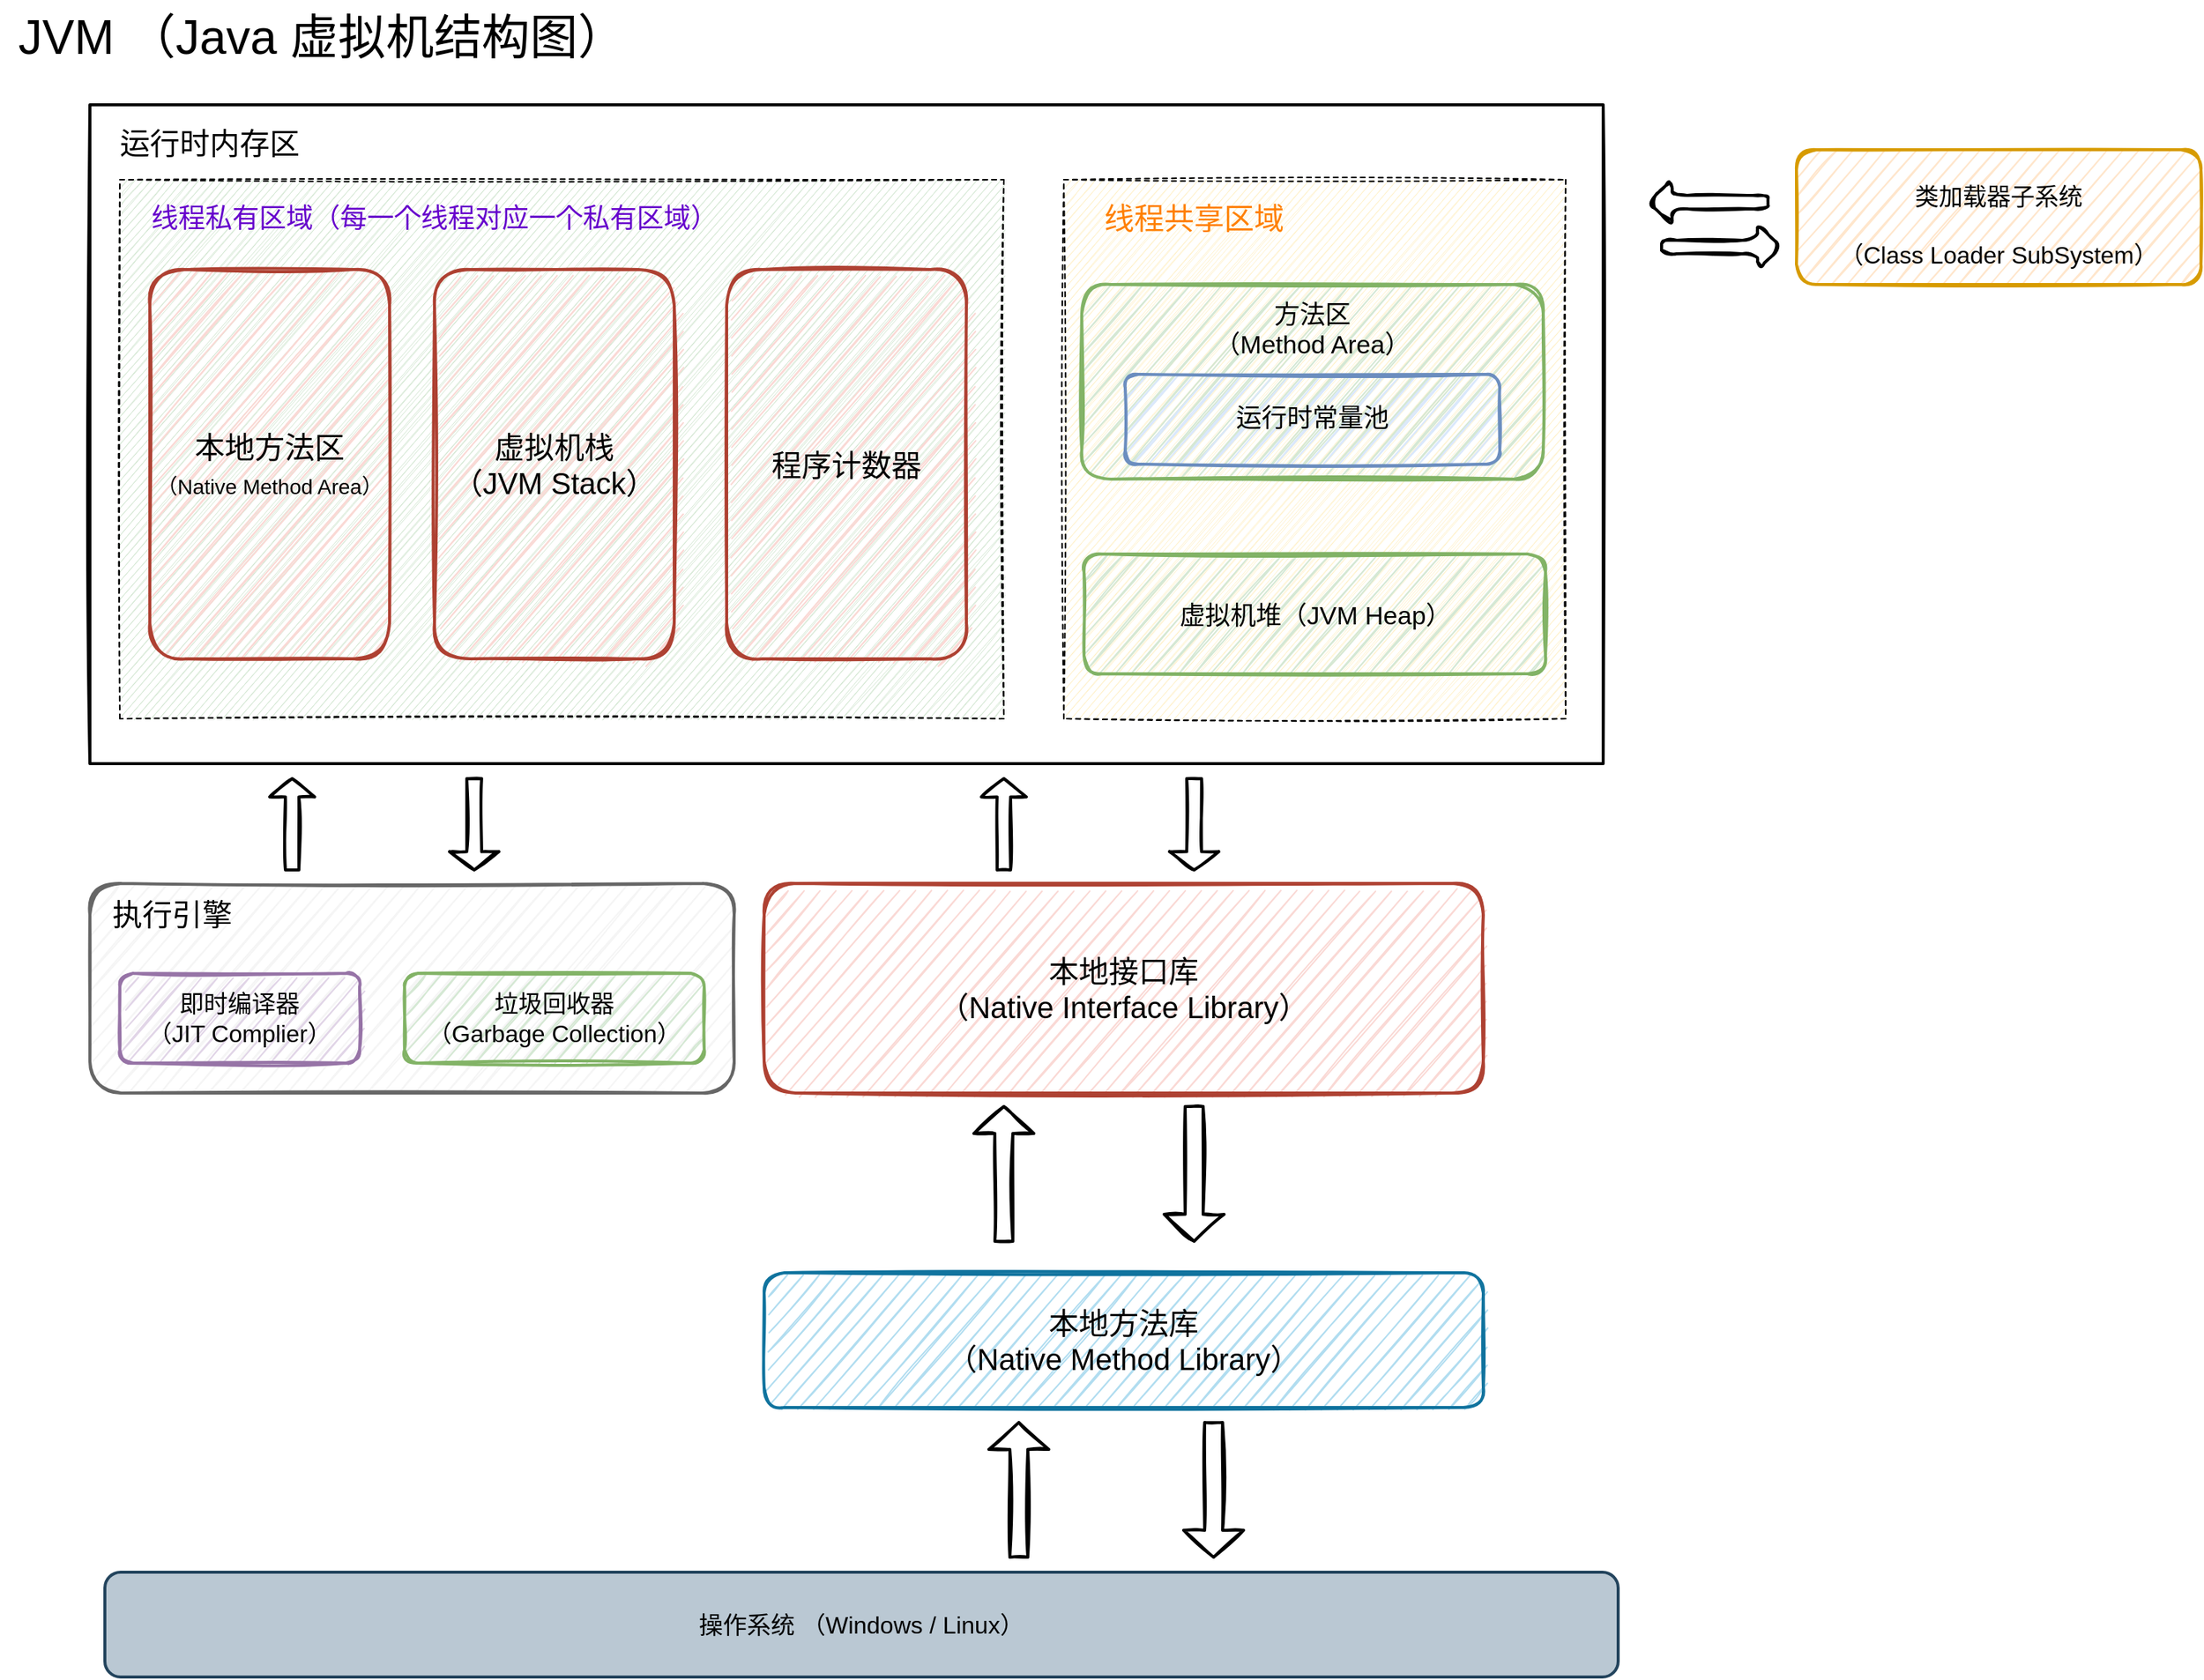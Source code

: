 <mxfile version="20.8.16" type="device" pages="3"><diagram id="joeVFLa0v7gu-CDyn2r9" name="JVM 整体结构图"><mxGraphModel dx="1420" dy="839" grid="1" gridSize="10" guides="1" tooltips="1" connect="1" arrows="1" fold="1" page="1" pageScale="1" pageWidth="827" pageHeight="1169" math="0" shadow="0"><root><mxCell id="0"/><mxCell id="1" parent="0"/><mxCell id="u2RCDOSJZYshJ13glN9b-9" value="" style="rounded=1;whiteSpace=wrap;html=1;shadow=0;glass=0;sketch=1;strokeWidth=2;fontSize=16;fillColor=#f5f5f5;fontColor=#333333;strokeColor=#666666;" parent="1" vertex="1"><mxGeometry x="70" y="660" width="430" height="140" as="geometry"/></mxCell><mxCell id="u2RCDOSJZYshJ13glN9b-2" value="&lt;font style=&quot;font-size: 32px;&quot;&gt;JVM （Java 虚拟机结构图）&lt;/font&gt;" style="text;html=1;strokeColor=none;fillColor=none;align=center;verticalAlign=middle;whiteSpace=wrap;rounded=0;" parent="1" vertex="1"><mxGeometry x="10" y="70" width="430" height="50" as="geometry"/></mxCell><mxCell id="u2RCDOSJZYshJ13glN9b-3" value="&lt;font style=&quot;font-size: 16px;&quot;&gt;类加载器子系统&lt;br&gt;（Class Loader SubSystem）&lt;br&gt;&lt;/font&gt;" style="rounded=1;whiteSpace=wrap;html=1;fontSize=32;sketch=1;fillColor=#ffe6cc;strokeColor=#d79b00;strokeWidth=2;shadow=0;glass=0;" parent="1" vertex="1"><mxGeometry x="1209" y="170" width="270" height="90" as="geometry"/></mxCell><mxCell id="u2RCDOSJZYshJ13glN9b-4" value="" style="shape=singleArrow;direction=west;whiteSpace=wrap;html=1;rounded=1;shadow=0;glass=0;sketch=1;strokeWidth=2;fontSize=16;" parent="1" vertex="1"><mxGeometry x="1110" y="190" width="80" height="30" as="geometry"/></mxCell><mxCell id="u2RCDOSJZYshJ13glN9b-5" value="" style="shape=singleArrow;whiteSpace=wrap;html=1;rounded=1;shadow=0;glass=0;sketch=1;strokeWidth=2;fontSize=16;" parent="1" vertex="1"><mxGeometry x="1119" y="220" width="80" height="30" as="geometry"/></mxCell><mxCell id="u2RCDOSJZYshJ13glN9b-6" value="即时编译器&lt;br&gt;（JIT Complier）" style="rounded=1;whiteSpace=wrap;html=1;shadow=0;glass=0;sketch=1;strokeWidth=2;fontSize=16;fillColor=#e1d5e7;strokeColor=#9673a6;" parent="1" vertex="1"><mxGeometry x="90" y="720" width="160" height="60" as="geometry"/></mxCell><mxCell id="u2RCDOSJZYshJ13glN9b-8" value="操作系统 （Windows / Linux）" style="rounded=1;whiteSpace=wrap;html=1;shadow=0;glass=0;sketch=0;strokeWidth=2;fontSize=16;fillColor=#bac8d3;strokeColor=#23445d;" parent="1" vertex="1"><mxGeometry x="80" y="1120" width="1010" height="70" as="geometry"/></mxCell><mxCell id="u2RCDOSJZYshJ13glN9b-10" value="&lt;font style=&quot;font-size: 20px;&quot;&gt;执行引擎&lt;/font&gt;" style="text;html=1;strokeColor=none;fillColor=none;align=center;verticalAlign=middle;whiteSpace=wrap;rounded=0;shadow=0;glass=0;sketch=0;strokeWidth=2;fontSize=16;" parent="1" vertex="1"><mxGeometry x="70" y="660" width="110" height="40" as="geometry"/></mxCell><mxCell id="u2RCDOSJZYshJ13glN9b-11" value="垃圾回收器&lt;br&gt;（Garbage Collection）" style="rounded=1;whiteSpace=wrap;html=1;shadow=0;glass=0;sketch=1;strokeWidth=2;fontSize=16;fillColor=#d5e8d4;strokeColor=#82b366;" parent="1" vertex="1"><mxGeometry x="280" y="720" width="200" height="60" as="geometry"/></mxCell><mxCell id="u2RCDOSJZYshJ13glN9b-12" value="本地方法库&lt;br&gt;（Native Method Library）" style="rounded=1;whiteSpace=wrap;html=1;shadow=0;glass=0;sketch=1;strokeWidth=2;fontSize=20;fillColor=#b1ddf0;strokeColor=#10739e;" parent="1" vertex="1"><mxGeometry x="520" y="920" width="480" height="90" as="geometry"/></mxCell><mxCell id="u2RCDOSJZYshJ13glN9b-18" value="" style="shape=singleArrow;direction=south;whiteSpace=wrap;html=1;rounded=0;shadow=0;glass=0;sketch=1;strokeWidth=2;fontSize=20;" parent="1" vertex="1"><mxGeometry x="800" y="1020" width="40" height="90" as="geometry"/></mxCell><mxCell id="u2RCDOSJZYshJ13glN9b-19" value="" style="shape=singleArrow;direction=north;whiteSpace=wrap;html=1;rounded=0;shadow=0;glass=0;sketch=1;strokeWidth=2;fontSize=20;" parent="1" vertex="1"><mxGeometry x="670" y="1020" width="40" height="90" as="geometry"/></mxCell><mxCell id="u2RCDOSJZYshJ13glN9b-22" value="本地接口库&lt;br&gt;（Native Interface Library）" style="rounded=1;whiteSpace=wrap;html=1;shadow=0;glass=0;sketch=1;strokeWidth=2;fontSize=20;fillColor=#fad9d5;strokeColor=#ae4132;" parent="1" vertex="1"><mxGeometry x="520" y="660" width="480" height="140" as="geometry"/></mxCell><mxCell id="u2RCDOSJZYshJ13glN9b-24" value="" style="shape=singleArrow;direction=south;whiteSpace=wrap;html=1;rounded=0;shadow=0;glass=0;sketch=1;strokeWidth=2;fontSize=20;" parent="1" vertex="1"><mxGeometry x="787" y="809" width="40" height="90" as="geometry"/></mxCell><mxCell id="u2RCDOSJZYshJ13glN9b-25" value="" style="shape=singleArrow;direction=north;whiteSpace=wrap;html=1;rounded=0;shadow=0;glass=0;sketch=1;strokeWidth=2;fontSize=20;" parent="1" vertex="1"><mxGeometry x="660" y="809" width="40" height="90" as="geometry"/></mxCell><mxCell id="u2RCDOSJZYshJ13glN9b-27" value="" style="rounded=0;whiteSpace=wrap;html=1;shadow=0;glass=0;sketch=1;strokeWidth=2;fontSize=20;" parent="1" vertex="1"><mxGeometry x="70" y="140" width="1010" height="440" as="geometry"/></mxCell><mxCell id="u2RCDOSJZYshJ13glN9b-28" value="" style="shape=singleArrow;direction=north;whiteSpace=wrap;html=1;rounded=0;shadow=0;glass=0;sketch=1;strokeWidth=2;fontSize=20;" parent="1" vertex="1"><mxGeometry x="190" y="590" width="30" height="61" as="geometry"/></mxCell><mxCell id="u2RCDOSJZYshJ13glN9b-29" value="" style="shape=singleArrow;direction=north;whiteSpace=wrap;html=1;rounded=0;shadow=0;glass=0;sketch=1;strokeWidth=2;fontSize=20;" parent="1" vertex="1"><mxGeometry x="665" y="590" width="30" height="61" as="geometry"/></mxCell><mxCell id="u2RCDOSJZYshJ13glN9b-30" value="" style="shape=singleArrow;direction=south;whiteSpace=wrap;html=1;rounded=0;shadow=0;glass=0;sketch=1;strokeWidth=2;fontSize=20;" parent="1" vertex="1"><mxGeometry x="790.5" y="590" width="33" height="61" as="geometry"/></mxCell><mxCell id="u2RCDOSJZYshJ13glN9b-31" value="" style="shape=singleArrow;direction=south;whiteSpace=wrap;html=1;rounded=0;shadow=0;glass=0;sketch=1;strokeWidth=2;fontSize=20;" parent="1" vertex="1"><mxGeometry x="310" y="590" width="33" height="61" as="geometry"/></mxCell><mxCell id="u2RCDOSJZYshJ13glN9b-32" value="运行时内存区" style="text;html=1;strokeColor=none;fillColor=none;align=center;verticalAlign=middle;whiteSpace=wrap;rounded=0;shadow=1;glass=0;sketch=0;strokeWidth=2;fontSize=20;" parent="1" vertex="1"><mxGeometry x="50" y="140" width="200" height="50" as="geometry"/></mxCell><mxCell id="u2RCDOSJZYshJ13glN9b-33" value="" style="rounded=0;whiteSpace=wrap;html=1;shadow=0;glass=0;sketch=1;strokeWidth=1;fontSize=20;fillColor=#fff2cc;strokeColor=default;dashed=1;" parent="1" vertex="1"><mxGeometry x="720" y="190" width="335" height="360" as="geometry"/></mxCell><mxCell id="u2RCDOSJZYshJ13glN9b-34" value="" style="rounded=0;whiteSpace=wrap;html=1;shadow=0;glass=0;sketch=1;strokeWidth=1;fontSize=20;fillColor=#d5e8d4;strokeColor=default;dashed=1;" parent="1" vertex="1"><mxGeometry x="90" y="190" width="590" height="360" as="geometry"/></mxCell><mxCell id="u2RCDOSJZYshJ13glN9b-35" value="&lt;font color=&quot;#ff8000&quot;&gt;线程共享区域&lt;/font&gt;" style="text;html=1;strokeColor=none;fillColor=none;align=center;verticalAlign=middle;whiteSpace=wrap;rounded=0;shadow=0;glass=0;sketch=1;strokeWidth=2;fontSize=20;" parent="1" vertex="1"><mxGeometry x="722" y="190" width="170" height="50" as="geometry"/></mxCell><mxCell id="u2RCDOSJZYshJ13glN9b-36" value="&lt;font style=&quot;font-size: 18px;&quot; color=&quot;#6600cc&quot;&gt;线程私有区域（每一个线程对应一个私有区域）&lt;/font&gt;" style="text;html=1;strokeColor=none;fillColor=none;align=center;verticalAlign=middle;whiteSpace=wrap;rounded=0;shadow=0;glass=0;sketch=1;strokeWidth=2;fontSize=20;" parent="1" vertex="1"><mxGeometry x="80" y="190" width="440" height="50" as="geometry"/></mxCell><mxCell id="u2RCDOSJZYshJ13glN9b-40" value="&lt;font&gt;程序计数器&lt;/font&gt;" style="rounded=1;whiteSpace=wrap;html=1;shadow=0;glass=0;labelBackgroundColor=none;sketch=1;strokeWidth=2;fontSize=20;fillColor=#fad9d5;strokeColor=#ae4132;" parent="1" vertex="1"><mxGeometry x="495" y="250" width="160" height="260" as="geometry"/></mxCell><mxCell id="u2RCDOSJZYshJ13glN9b-41" value="&lt;font&gt;虚拟机栈&lt;br&gt;（JVM Stack）&lt;br&gt;&lt;/font&gt;" style="rounded=1;whiteSpace=wrap;html=1;shadow=0;glass=0;labelBackgroundColor=none;sketch=1;strokeWidth=2;fontSize=20;fillColor=#fad9d5;strokeColor=#ae4132;" parent="1" vertex="1"><mxGeometry x="300" y="250" width="160" height="260" as="geometry"/></mxCell><mxCell id="u2RCDOSJZYshJ13glN9b-42" value="&lt;font style=&quot;&quot;&gt;&lt;font style=&quot;font-size: 20px;&quot;&gt;本地方法区&lt;/font&gt;&lt;br&gt;&lt;span style=&quot;font-size: 14px;&quot;&gt;（Native Method Area）&lt;/span&gt;&lt;br&gt;&lt;/font&gt;" style="rounded=1;whiteSpace=wrap;html=1;shadow=0;glass=0;labelBackgroundColor=none;sketch=1;strokeWidth=2;fontSize=20;fillColor=#fad9d5;strokeColor=#ae4132;" parent="1" vertex="1"><mxGeometry x="110" y="250" width="160" height="260" as="geometry"/></mxCell><mxCell id="u2RCDOSJZYshJ13glN9b-43" value="&lt;div style=&quot;&quot;&gt;&lt;span style=&quot;font-size: 17px; background-color: initial;&quot;&gt;方法区&lt;/span&gt;&lt;/div&gt;&lt;font style=&quot;font-size: 17px;&quot;&gt;&lt;div style=&quot;&quot;&gt;&lt;span style=&quot;background-color: initial;&quot;&gt;（Method Area）&lt;/span&gt;&lt;/div&gt;&lt;/font&gt;" style="rounded=1;whiteSpace=wrap;html=1;shadow=0;glass=0;labelBackgroundColor=none;sketch=1;strokeWidth=2;fontSize=20;fillColor=#d5e8d4;strokeColor=#82b366;align=center;verticalAlign=top;" parent="1" vertex="1"><mxGeometry x="732" y="260" width="308" height="130" as="geometry"/></mxCell><mxCell id="u2RCDOSJZYshJ13glN9b-46" value="&lt;span style=&quot;font-size: 17px;&quot;&gt;虚拟机堆（JVM Heap）&lt;/span&gt;" style="rounded=1;whiteSpace=wrap;html=1;shadow=0;glass=0;labelBackgroundColor=none;sketch=1;strokeWidth=2;fontSize=20;fillColor=#d5e8d4;strokeColor=#82b366;" parent="1" vertex="1"><mxGeometry x="733.5" y="440" width="308" height="80" as="geometry"/></mxCell><mxCell id="u2RCDOSJZYshJ13glN9b-47" value="运行时常量池" style="rounded=1;whiteSpace=wrap;html=1;shadow=0;glass=0;labelBackgroundColor=none;sketch=1;strokeWidth=2;fontSize=17;fillColor=#dae8fc;strokeColor=#6c8ebf;" parent="1" vertex="1"><mxGeometry x="761" y="320" width="250" height="60" as="geometry"/></mxCell></root></mxGraphModel></diagram><diagram id="-I5pDTj5P_jCNmWZEQd_" name="运行时数据区域"><mxGraphModel dx="1420" dy="839" grid="1" gridSize="10" guides="1" tooltips="1" connect="1" arrows="1" fold="1" page="1" pageScale="1" pageWidth="827" pageHeight="1169" math="0" shadow="0"><root><mxCell id="0"/><mxCell id="1" parent="0"/><mxCell id="k8Uz2RTrfnfWNX9tYDtx-1" value="&lt;font style=&quot;font-size: 20px&quot;&gt;直接内存&lt;/font&gt;" style="rounded=0;whiteSpace=wrap;html=1;fillColor=#E5CCFF;" parent="1" vertex="1"><mxGeometry x="100" y="580" width="610" height="110" as="geometry"/></mxCell><mxCell id="k8Uz2RTrfnfWNX9tYDtx-2" value="" style="rounded=0;whiteSpace=wrap;html=1;" parent="1" vertex="1"><mxGeometry x="100" y="150" width="610" height="410" as="geometry"/></mxCell><mxCell id="k8Uz2RTrfnfWNX9tYDtx-3" value="&lt;font style=&quot;font-size: 19px&quot;&gt;运行时数据区&lt;/font&gt;" style="text;html=1;strokeColor=none;fillColor=none;align=center;verticalAlign=middle;whiteSpace=wrap;rounded=0;" parent="1" vertex="1"><mxGeometry x="329" y="160" width="170" height="40" as="geometry"/></mxCell><mxCell id="k8Uz2RTrfnfWNX9tYDtx-4" value="" style="rounded=0;whiteSpace=wrap;html=1;direction=south;dashed=1;" parent="1" vertex="1"><mxGeometry x="120" y="220" width="170" height="320" as="geometry"/></mxCell><mxCell id="k8Uz2RTrfnfWNX9tYDtx-5" value="" style="rounded=0;whiteSpace=wrap;html=1;direction=south;dashed=1;" parent="1" vertex="1"><mxGeometry x="300" y="220" width="390" height="320" as="geometry"/></mxCell><mxCell id="k8Uz2RTrfnfWNX9tYDtx-6" value="" style="rounded=0;whiteSpace=wrap;html=1;fillColor=#99CCFF;" parent="1" vertex="1"><mxGeometry x="130" y="270" width="150" height="120" as="geometry"/></mxCell><mxCell id="k8Uz2RTrfnfWNX9tYDtx-7" value="&lt;font style=&quot;font-size: 19px&quot;&gt;堆&lt;/font&gt;" style="rounded=0;whiteSpace=wrap;html=1;fillColor=#99CCFF;" parent="1" vertex="1"><mxGeometry x="130" y="400" width="150" height="130" as="geometry"/></mxCell><mxCell id="k8Uz2RTrfnfWNX9tYDtx-8" value="&lt;font style=&quot;font-size: 19px&quot;&gt;线程共享区&lt;/font&gt;" style="text;html=1;strokeColor=none;fillColor=none;align=center;verticalAlign=middle;whiteSpace=wrap;rounded=0;" parent="1" vertex="1"><mxGeometry x="135" y="230" width="140" height="40" as="geometry"/></mxCell><mxCell id="k8Uz2RTrfnfWNX9tYDtx-9" value="&lt;font style=&quot;font-size: 19px&quot;&gt;线程私有区&lt;/font&gt;" style="text;html=1;strokeColor=none;fillColor=none;align=center;verticalAlign=middle;whiteSpace=wrap;rounded=0;" parent="1" vertex="1"><mxGeometry x="435" y="230" width="140" height="40" as="geometry"/></mxCell><mxCell id="k8Uz2RTrfnfWNX9tYDtx-10" value="&lt;span style=&quot;font-size: 19px&quot;&gt;方法区&lt;/span&gt;" style="text;html=1;strokeColor=none;fillColor=none;align=center;verticalAlign=middle;whiteSpace=wrap;rounded=0;" parent="1" vertex="1"><mxGeometry x="135" y="280" width="140" height="40" as="geometry"/></mxCell><mxCell id="k8Uz2RTrfnfWNX9tYDtx-11" value="&lt;font style=&quot;font-size: 15px&quot;&gt;运行时常量池&lt;/font&gt;" style="rounded=0;whiteSpace=wrap;html=1;fillColor=#99FFCC;" parent="1" vertex="1"><mxGeometry x="170" y="340" width="105" height="40" as="geometry"/></mxCell><mxCell id="k8Uz2RTrfnfWNX9tYDtx-12" value="" style="rounded=0;whiteSpace=wrap;html=1;direction=south;fillColor=#FFFFFF;" parent="1" vertex="1"><mxGeometry x="312" y="270" width="100" height="260" as="geometry"/></mxCell><mxCell id="k8Uz2RTrfnfWNX9tYDtx-13" value="&lt;span style=&quot;font-size: 19px&quot;&gt;线程1&lt;/span&gt;" style="text;html=1;strokeColor=none;fillColor=none;align=center;verticalAlign=middle;whiteSpace=wrap;rounded=0;" parent="1" vertex="1"><mxGeometry x="327" y="280" width="70" height="30" as="geometry"/></mxCell><mxCell id="k8Uz2RTrfnfWNX9tYDtx-14" value="&lt;span style=&quot;font-size: 15px&quot;&gt;虚拟机栈&lt;/span&gt;" style="rounded=0;whiteSpace=wrap;html=1;fillColor=#99FFFF;" parent="1" vertex="1"><mxGeometry x="321" y="335" width="78" height="40" as="geometry"/></mxCell><mxCell id="k8Uz2RTrfnfWNX9tYDtx-15" value="&lt;span style=&quot;font-size: 15px&quot;&gt;本地方法栈&lt;/span&gt;" style="rounded=0;whiteSpace=wrap;html=1;fillColor=#99FFFF;" parent="1" vertex="1"><mxGeometry x="323" y="390" width="78" height="40" as="geometry"/></mxCell><mxCell id="k8Uz2RTrfnfWNX9tYDtx-16" value="&lt;span style=&quot;font-size: 15px&quot;&gt;程序计数器&lt;/span&gt;" style="rounded=0;whiteSpace=wrap;html=1;fillColor=#99FFFF;" parent="1" vertex="1"><mxGeometry x="323" y="445" width="78" height="40" as="geometry"/></mxCell><mxCell id="k8Uz2RTrfnfWNX9tYDtx-17" value="" style="rounded=0;whiteSpace=wrap;html=1;direction=south;fillColor=#FFFFFF;" parent="1" vertex="1"><mxGeometry x="425" y="270" width="100" height="260" as="geometry"/></mxCell><mxCell id="k8Uz2RTrfnfWNX9tYDtx-18" value="&lt;span style=&quot;font-size: 19px&quot;&gt;线程2&lt;/span&gt;" style="text;html=1;strokeColor=none;fillColor=none;align=center;verticalAlign=middle;whiteSpace=wrap;rounded=0;" parent="1" vertex="1"><mxGeometry x="440" y="280" width="70" height="30" as="geometry"/></mxCell><mxCell id="k8Uz2RTrfnfWNX9tYDtx-19" value="" style="rounded=0;whiteSpace=wrap;html=1;direction=south;fillColor=#FFFFFF;" parent="1" vertex="1"><mxGeometry x="580" y="270" width="100" height="260" as="geometry"/></mxCell><mxCell id="k8Uz2RTrfnfWNX9tYDtx-20" value="&lt;span style=&quot;font-size: 19px&quot;&gt;线程N&lt;/span&gt;" style="text;html=1;strokeColor=none;fillColor=none;align=center;verticalAlign=middle;whiteSpace=wrap;rounded=0;" parent="1" vertex="1"><mxGeometry x="595" y="280" width="70" height="30" as="geometry"/></mxCell><mxCell id="k8Uz2RTrfnfWNX9tYDtx-21" value="" style="endArrow=none;dashed=1;html=1;dashPattern=1 3;strokeWidth=2;" parent="1" edge="1"><mxGeometry width="50" height="50" relative="1" as="geometry"><mxPoint x="533" y="399.5" as="sourcePoint"/><mxPoint x="580" y="399.5" as="targetPoint"/></mxGeometry></mxCell></root></mxGraphModel></diagram><diagram id="x--S__nhB7grtgC4JkVO" name="虚拟机栈（整理中）"><mxGraphModel dx="1420" dy="839" grid="1" gridSize="10" guides="1" tooltips="1" connect="1" arrows="1" fold="1" page="1" pageScale="1" pageWidth="827" pageHeight="1169" math="0" shadow="0"><root><mxCell id="0"/><mxCell id="1" parent="0"/></root></mxGraphModel></diagram></mxfile>